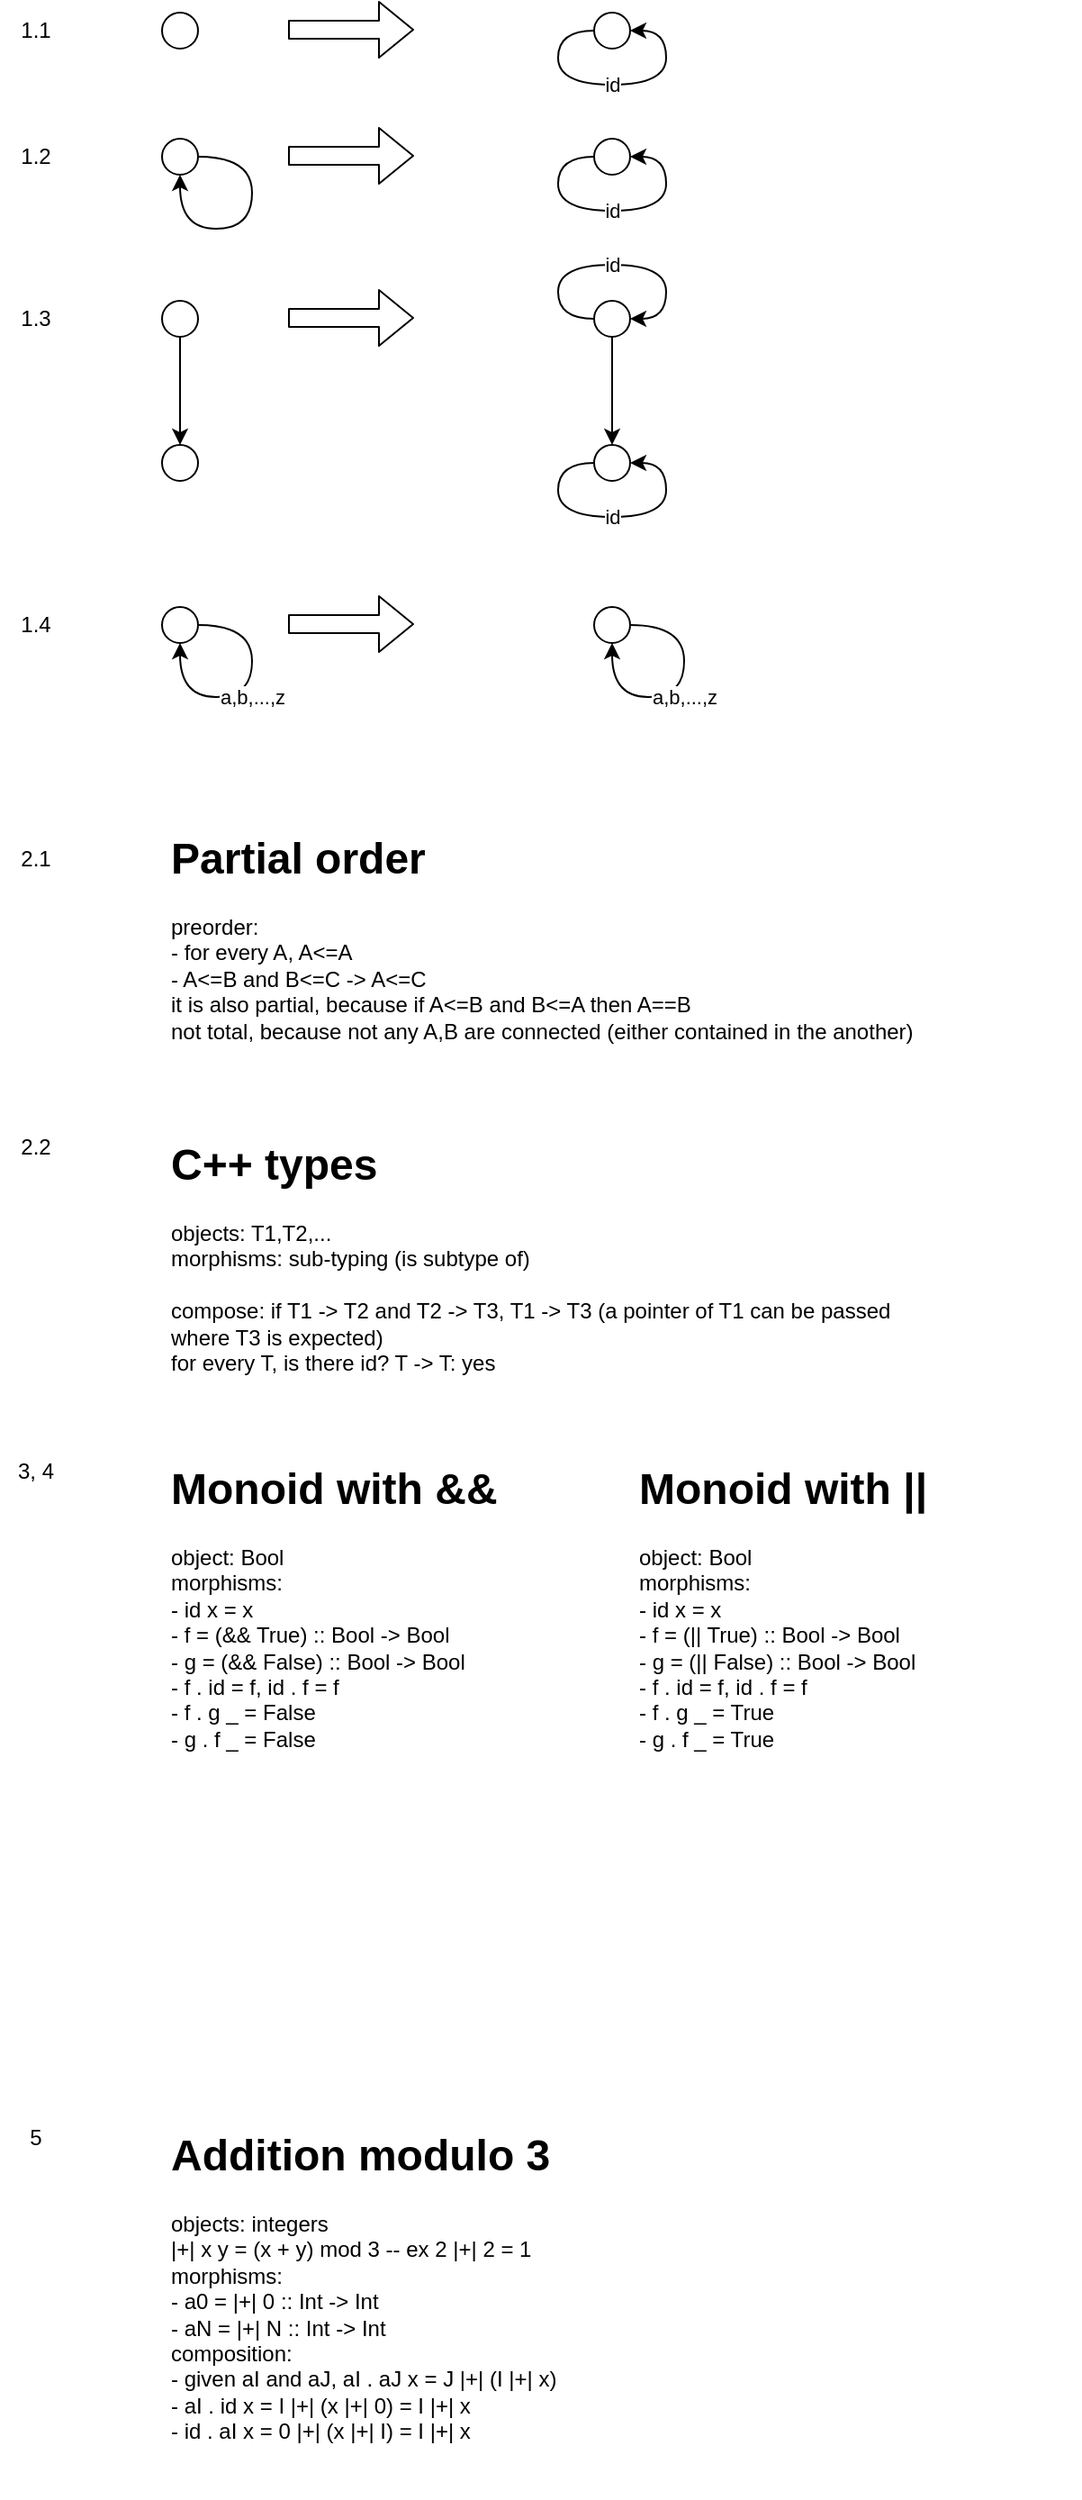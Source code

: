 <mxfile version="13.6.2" type="device"><diagram id="vJOsZ06rZh8CrsQBM331" name="Page-1"><mxGraphModel dx="772" dy="566" grid="1" gridSize="10" guides="1" tooltips="1" connect="1" arrows="1" fold="1" page="1" pageScale="1" pageWidth="827" pageHeight="1169" math="0" shadow="0"><root><mxCell id="0"/><mxCell id="1" parent="0"/><mxCell id="5B-hgxDEdTweyBJ7DdMo-1" value="" style="ellipse;whiteSpace=wrap;html=1;aspect=fixed;" parent="1" vertex="1"><mxGeometry x="120" y="30" width="20" height="20" as="geometry"/></mxCell><mxCell id="5B-hgxDEdTweyBJ7DdMo-2" value="" style="shape=flexArrow;endArrow=classic;html=1;" parent="1" edge="1"><mxGeometry width="50" height="50" relative="1" as="geometry"><mxPoint x="190" y="39.5" as="sourcePoint"/><mxPoint x="260" y="39.5" as="targetPoint"/></mxGeometry></mxCell><mxCell id="5B-hgxDEdTweyBJ7DdMo-3" value="" style="ellipse;whiteSpace=wrap;html=1;aspect=fixed;" parent="1" vertex="1"><mxGeometry x="360" y="30" width="20" height="20" as="geometry"/></mxCell><mxCell id="5B-hgxDEdTweyBJ7DdMo-4" value="id" style="edgeStyle=orthogonalEdgeStyle;orthogonalLoop=1;jettySize=auto;html=1;exitX=0;exitY=0.5;exitDx=0;exitDy=0;entryX=1;entryY=0.5;entryDx=0;entryDy=0;curved=1;" parent="1" source="5B-hgxDEdTweyBJ7DdMo-3" target="5B-hgxDEdTweyBJ7DdMo-3" edge="1"><mxGeometry relative="1" as="geometry"><Array as="points"><mxPoint x="340" y="40"/><mxPoint x="340" y="70"/><mxPoint x="400" y="70"/><mxPoint x="400" y="40"/></Array></mxGeometry></mxCell><mxCell id="5B-hgxDEdTweyBJ7DdMo-5" value="1.1" style="text;html=1;strokeColor=none;fillColor=none;align=center;verticalAlign=middle;whiteSpace=wrap;rounded=0;" parent="1" vertex="1"><mxGeometry x="30" y="30" width="40" height="20" as="geometry"/></mxCell><mxCell id="5B-hgxDEdTweyBJ7DdMo-11" style="edgeStyle=orthogonalEdgeStyle;curved=1;orthogonalLoop=1;jettySize=auto;html=1;entryX=0.5;entryY=1;entryDx=0;entryDy=0;exitX=1;exitY=0.5;exitDx=0;exitDy=0;" parent="1" source="5B-hgxDEdTweyBJ7DdMo-6" target="5B-hgxDEdTweyBJ7DdMo-6" edge="1"><mxGeometry relative="1" as="geometry"><mxPoint x="170" y="110" as="targetPoint"/><mxPoint x="170" y="130" as="sourcePoint"/><Array as="points"><mxPoint x="170" y="110"/><mxPoint x="170" y="150"/><mxPoint x="130" y="150"/></Array></mxGeometry></mxCell><mxCell id="5B-hgxDEdTweyBJ7DdMo-6" value="" style="ellipse;whiteSpace=wrap;html=1;aspect=fixed;" parent="1" vertex="1"><mxGeometry x="120" y="100" width="20" height="20" as="geometry"/></mxCell><mxCell id="5B-hgxDEdTweyBJ7DdMo-7" value="" style="shape=flexArrow;endArrow=classic;html=1;" parent="1" edge="1"><mxGeometry width="50" height="50" relative="1" as="geometry"><mxPoint x="190" y="109.5" as="sourcePoint"/><mxPoint x="260" y="109.5" as="targetPoint"/></mxGeometry></mxCell><mxCell id="5B-hgxDEdTweyBJ7DdMo-8" value="" style="ellipse;whiteSpace=wrap;html=1;aspect=fixed;" parent="1" vertex="1"><mxGeometry x="360" y="100" width="20" height="20" as="geometry"/></mxCell><mxCell id="5B-hgxDEdTweyBJ7DdMo-9" value="id" style="edgeStyle=orthogonalEdgeStyle;orthogonalLoop=1;jettySize=auto;html=1;exitX=0;exitY=0.5;exitDx=0;exitDy=0;entryX=1;entryY=0.5;entryDx=0;entryDy=0;curved=1;" parent="1" source="5B-hgxDEdTweyBJ7DdMo-8" target="5B-hgxDEdTweyBJ7DdMo-8" edge="1"><mxGeometry relative="1" as="geometry"><Array as="points"><mxPoint x="340" y="110"/><mxPoint x="340" y="140"/><mxPoint x="400" y="140"/><mxPoint x="400" y="110"/></Array></mxGeometry></mxCell><mxCell id="5B-hgxDEdTweyBJ7DdMo-10" value="1.2" style="text;html=1;strokeColor=none;fillColor=none;align=center;verticalAlign=middle;whiteSpace=wrap;rounded=0;" parent="1" vertex="1"><mxGeometry x="30" y="100" width="40" height="20" as="geometry"/></mxCell><mxCell id="5B-hgxDEdTweyBJ7DdMo-18" style="edgeStyle=orthogonalEdgeStyle;curved=1;orthogonalLoop=1;jettySize=auto;html=1;exitX=0.5;exitY=1;exitDx=0;exitDy=0;" parent="1" source="5B-hgxDEdTweyBJ7DdMo-12" target="5B-hgxDEdTweyBJ7DdMo-17" edge="1"><mxGeometry relative="1" as="geometry"/></mxCell><mxCell id="5B-hgxDEdTweyBJ7DdMo-12" value="" style="ellipse;whiteSpace=wrap;html=1;aspect=fixed;" parent="1" vertex="1"><mxGeometry x="120" y="190" width="20" height="20" as="geometry"/></mxCell><mxCell id="5B-hgxDEdTweyBJ7DdMo-13" value="" style="shape=flexArrow;endArrow=classic;html=1;" parent="1" edge="1"><mxGeometry width="50" height="50" relative="1" as="geometry"><mxPoint x="190" y="199.5" as="sourcePoint"/><mxPoint x="260" y="199.5" as="targetPoint"/></mxGeometry></mxCell><mxCell id="5B-hgxDEdTweyBJ7DdMo-32" style="edgeStyle=orthogonalEdgeStyle;curved=1;orthogonalLoop=1;jettySize=auto;html=1;exitX=0.5;exitY=1;exitDx=0;exitDy=0;entryX=0.5;entryY=0;entryDx=0;entryDy=0;" parent="1" source="5B-hgxDEdTweyBJ7DdMo-14" target="5B-hgxDEdTweyBJ7DdMo-29" edge="1"><mxGeometry relative="1" as="geometry"/></mxCell><mxCell id="5B-hgxDEdTweyBJ7DdMo-14" value="" style="ellipse;whiteSpace=wrap;html=1;aspect=fixed;" parent="1" vertex="1"><mxGeometry x="360" y="190" width="20" height="20" as="geometry"/></mxCell><mxCell id="5B-hgxDEdTweyBJ7DdMo-15" value="id" style="edgeStyle=orthogonalEdgeStyle;orthogonalLoop=1;jettySize=auto;html=1;exitX=0;exitY=0.5;exitDx=0;exitDy=0;entryX=1;entryY=0.5;entryDx=0;entryDy=0;curved=1;" parent="1" source="5B-hgxDEdTweyBJ7DdMo-14" target="5B-hgxDEdTweyBJ7DdMo-14" edge="1"><mxGeometry relative="1" as="geometry"><Array as="points"><mxPoint x="340" y="200"/><mxPoint x="340" y="170"/><mxPoint x="400" y="170"/><mxPoint x="400" y="200"/></Array></mxGeometry></mxCell><mxCell id="5B-hgxDEdTweyBJ7DdMo-16" value="1.3" style="text;html=1;strokeColor=none;fillColor=none;align=center;verticalAlign=middle;whiteSpace=wrap;rounded=0;" parent="1" vertex="1"><mxGeometry x="30" y="190" width="40" height="20" as="geometry"/></mxCell><mxCell id="5B-hgxDEdTweyBJ7DdMo-17" value="" style="ellipse;whiteSpace=wrap;html=1;aspect=fixed;" parent="1" vertex="1"><mxGeometry x="120" y="270" width="20" height="20" as="geometry"/></mxCell><mxCell id="5B-hgxDEdTweyBJ7DdMo-31" value="" style="group" parent="1" vertex="1" connectable="0"><mxGeometry x="340" y="270" width="60" height="40" as="geometry"/></mxCell><mxCell id="5B-hgxDEdTweyBJ7DdMo-29" value="" style="ellipse;whiteSpace=wrap;html=1;aspect=fixed;" parent="5B-hgxDEdTweyBJ7DdMo-31" vertex="1"><mxGeometry x="20" width="20" height="20" as="geometry"/></mxCell><mxCell id="5B-hgxDEdTweyBJ7DdMo-30" value="id" style="edgeStyle=orthogonalEdgeStyle;orthogonalLoop=1;jettySize=auto;html=1;exitX=0;exitY=0.5;exitDx=0;exitDy=0;entryX=1;entryY=0.5;entryDx=0;entryDy=0;curved=1;" parent="5B-hgxDEdTweyBJ7DdMo-31" source="5B-hgxDEdTweyBJ7DdMo-29" target="5B-hgxDEdTweyBJ7DdMo-29" edge="1"><mxGeometry relative="1" as="geometry"><Array as="points"><mxPoint y="10"/><mxPoint y="40"/><mxPoint x="60" y="40"/><mxPoint x="60" y="10"/></Array></mxGeometry></mxCell><mxCell id="5B-hgxDEdTweyBJ7DdMo-35" value="a,b,...,z" style="edgeStyle=orthogonalEdgeStyle;curved=1;orthogonalLoop=1;jettySize=auto;html=1;entryX=0.5;entryY=1;entryDx=0;entryDy=0;exitX=1;exitY=0.5;exitDx=0;exitDy=0;" parent="1" source="5B-hgxDEdTweyBJ7DdMo-36" target="5B-hgxDEdTweyBJ7DdMo-36" edge="1"><mxGeometry relative="1" as="geometry"><mxPoint x="170" y="370" as="targetPoint"/><mxPoint x="170" y="390" as="sourcePoint"/><Array as="points"><mxPoint x="170" y="370"/><mxPoint x="170" y="410"/><mxPoint x="130" y="410"/></Array></mxGeometry></mxCell><mxCell id="5B-hgxDEdTweyBJ7DdMo-36" value="" style="ellipse;whiteSpace=wrap;html=1;aspect=fixed;" parent="1" vertex="1"><mxGeometry x="120" y="360" width="20" height="20" as="geometry"/></mxCell><mxCell id="5B-hgxDEdTweyBJ7DdMo-37" value="" style="shape=flexArrow;endArrow=classic;html=1;" parent="1" edge="1"><mxGeometry width="50" height="50" relative="1" as="geometry"><mxPoint x="190" y="369.5" as="sourcePoint"/><mxPoint x="260" y="369.5" as="targetPoint"/></mxGeometry></mxCell><mxCell id="5B-hgxDEdTweyBJ7DdMo-40" value="1.4" style="text;html=1;strokeColor=none;fillColor=none;align=center;verticalAlign=middle;whiteSpace=wrap;rounded=0;" parent="1" vertex="1"><mxGeometry x="30" y="360" width="40" height="20" as="geometry"/></mxCell><mxCell id="5B-hgxDEdTweyBJ7DdMo-41" value="a,b,...,z" style="edgeStyle=orthogonalEdgeStyle;curved=1;orthogonalLoop=1;jettySize=auto;html=1;entryX=0.5;entryY=1;entryDx=0;entryDy=0;exitX=1;exitY=0.5;exitDx=0;exitDy=0;" parent="1" source="5B-hgxDEdTweyBJ7DdMo-42" target="5B-hgxDEdTweyBJ7DdMo-42" edge="1"><mxGeometry relative="1" as="geometry"><mxPoint x="410" y="370" as="targetPoint"/><mxPoint x="410" y="390" as="sourcePoint"/><Array as="points"><mxPoint x="410" y="370"/><mxPoint x="410" y="410"/><mxPoint x="370" y="410"/></Array></mxGeometry></mxCell><mxCell id="5B-hgxDEdTweyBJ7DdMo-42" value="" style="ellipse;whiteSpace=wrap;html=1;aspect=fixed;" parent="1" vertex="1"><mxGeometry x="360" y="360" width="20" height="20" as="geometry"/></mxCell><mxCell id="2Y_wPAK9wvuAETfJbVyg-1" value="2.1" style="text;html=1;strokeColor=none;fillColor=none;align=center;verticalAlign=middle;whiteSpace=wrap;rounded=0;" vertex="1" parent="1"><mxGeometry x="30" y="490" width="40" height="20" as="geometry"/></mxCell><mxCell id="2Y_wPAK9wvuAETfJbVyg-3" value="&lt;h1&gt;Partial order&lt;/h1&gt;&lt;p&gt;preorder:&lt;br&gt;- for every A, A&amp;lt;=A&lt;br&gt;- A&amp;lt;=B and B&amp;lt;=C -&amp;gt; A&amp;lt;=C&lt;br&gt;it is also partial, because if A&amp;lt;=B and B&amp;lt;=A then A==B&lt;br&gt;not total, because not any A,B are connected (either contained in the another)&lt;/p&gt;" style="text;html=1;strokeColor=none;fillColor=none;spacing=5;spacingTop=-20;whiteSpace=wrap;overflow=hidden;rounded=0;" vertex="1" parent="1"><mxGeometry x="120" y="480" width="440" height="130" as="geometry"/></mxCell><mxCell id="2Y_wPAK9wvuAETfJbVyg-4" value="2.2" style="text;html=1;strokeColor=none;fillColor=none;align=center;verticalAlign=middle;whiteSpace=wrap;rounded=0;" vertex="1" parent="1"><mxGeometry x="30" y="650" width="40" height="20" as="geometry"/></mxCell><mxCell id="2Y_wPAK9wvuAETfJbVyg-5" value="&lt;h1&gt;C++ types&lt;/h1&gt;&lt;p&gt;objects: T1,T2,...&lt;br&gt;morphisms: sub-typing (is subtype of)&lt;br&gt;&lt;br&gt;compose: if T1 -&amp;gt; T2 and T2 -&amp;gt; T3, T1 -&amp;gt; T3 (a pointer of T1 can be passed where T3 is expected)&lt;br&gt;for every T, is there id? T -&amp;gt; T: yes&lt;br&gt;&lt;br&gt;&lt;/p&gt;" style="text;html=1;strokeColor=none;fillColor=none;spacing=5;spacingTop=-20;whiteSpace=wrap;overflow=hidden;rounded=0;" vertex="1" parent="1"><mxGeometry x="120" y="650" width="420" height="140" as="geometry"/></mxCell><mxCell id="2Y_wPAK9wvuAETfJbVyg-6" value="3, 4" style="text;html=1;strokeColor=none;fillColor=none;align=center;verticalAlign=middle;whiteSpace=wrap;rounded=0;" vertex="1" parent="1"><mxGeometry x="30" y="830" width="40" height="20" as="geometry"/></mxCell><mxCell id="2Y_wPAK9wvuAETfJbVyg-7" value="&lt;h1&gt;Monoid with &amp;amp;&amp;amp;&lt;/h1&gt;&lt;p&gt;object: Bool&lt;br&gt;morphisms:&lt;br&gt;- id x = x&lt;br&gt;- f = (&amp;amp;&amp;amp; True) :: Bool -&amp;gt; Bool&lt;br&gt;- g = (&amp;amp;&amp;amp; False) :: Bool -&amp;gt; Bool&lt;br&gt;- f . id = f, id . f = f&lt;br&gt;- f . g _ = False&lt;br&gt;- g . f _ = False&lt;br&gt;&lt;br&gt;&lt;/p&gt;" style="text;html=1;strokeColor=none;fillColor=none;spacing=5;spacingTop=-20;whiteSpace=wrap;overflow=hidden;rounded=0;" vertex="1" parent="1"><mxGeometry x="120" y="830" width="250" height="170" as="geometry"/></mxCell><mxCell id="2Y_wPAK9wvuAETfJbVyg-8" value="&lt;h1&gt;Monoid with ||&lt;/h1&gt;&lt;p&gt;object: Bool&lt;br&gt;morphisms:&lt;br&gt;- id x = x&lt;br&gt;- f = (|| True) :: Bool -&amp;gt; Bool&lt;br&gt;- g = (|| False) :: Bool -&amp;gt; Bool&lt;br&gt;- f . id = f, id . f = f&lt;br&gt;- f . g _ = True&lt;br&gt;- g . f _ = True&lt;br&gt;&lt;br&gt;&lt;/p&gt;" style="text;html=1;strokeColor=none;fillColor=none;spacing=5;spacingTop=-20;whiteSpace=wrap;overflow=hidden;rounded=0;" vertex="1" parent="1"><mxGeometry x="380" y="830" width="250" height="170" as="geometry"/></mxCell><mxCell id="2Y_wPAK9wvuAETfJbVyg-9" value="5" style="text;html=1;strokeColor=none;fillColor=none;align=center;verticalAlign=middle;whiteSpace=wrap;rounded=0;" vertex="1" parent="1"><mxGeometry x="30" y="1200" width="40" height="20" as="geometry"/></mxCell><mxCell id="2Y_wPAK9wvuAETfJbVyg-10" value="&lt;h1&gt;Addition modulo 3&lt;/h1&gt;&lt;p&gt;objects: integers&lt;br&gt;|+| x y = (x + y) mod 3 -- ex 2 |+| 2 = 1&lt;br&gt;morphisms:&lt;br&gt;- a0 = |+| 0 :: Int -&amp;gt; Int&lt;br&gt;- aN = |+| N :: Int -&amp;gt; Int&lt;br&gt;composition:&lt;br&gt;- given aI and aJ, aI . aJ x = J |+| (I |+| x)&lt;br&gt;- aI . id x = I |+| (x |+| 0) = I |+| x&lt;br&gt;- id . aI x = 0 |+| (x |+| I) = I |+| x&lt;br&gt;&lt;/p&gt;" style="text;html=1;strokeColor=none;fillColor=none;spacing=5;spacingTop=-20;whiteSpace=wrap;overflow=hidden;rounded=0;" vertex="1" parent="1"><mxGeometry x="120" y="1200" width="280" height="210" as="geometry"/></mxCell></root></mxGraphModel></diagram></mxfile>